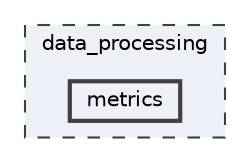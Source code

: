 digraph "data_processing/metrics"
{
 // LATEX_PDF_SIZE
  bgcolor="transparent";
  edge [fontname=Helvetica,fontsize=10,labelfontname=Helvetica,labelfontsize=10];
  node [fontname=Helvetica,fontsize=10,shape=box,height=0.2,width=0.4];
  compound=true
  subgraph clusterdir_809598ced06ac0feee4613cceffbc2ed {
    graph [ bgcolor="#edf0f7", pencolor="grey25", label="data_processing", fontname=Helvetica,fontsize=10 style="filled,dashed", URL="dir_809598ced06ac0feee4613cceffbc2ed.html",tooltip=""]
  dir_b3c4dfec84f82b2955386ec0b122b214 [label="metrics", fillcolor="#edf0f7", color="grey25", style="filled,bold", URL="dir_b3c4dfec84f82b2955386ec0b122b214.html",tooltip=""];
  }
}
